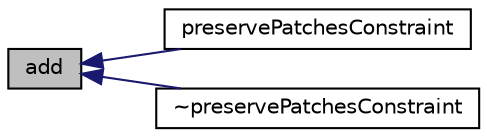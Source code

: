 digraph "add"
{
  bgcolor="transparent";
  edge [fontname="Helvetica",fontsize="10",labelfontname="Helvetica",labelfontsize="10"];
  node [fontname="Helvetica",fontsize="10",shape=record];
  rankdir="LR";
  Node1 [label="add",height=0.2,width=0.4,color="black", fillcolor="grey75", style="filled", fontcolor="black"];
  Node1 -> Node2 [dir="back",color="midnightblue",fontsize="10",style="solid",fontname="Helvetica"];
  Node2 [label="preservePatchesConstraint",height=0.2,width=0.4,color="black",URL="$a02004.html#a7150f2d62355b8fe9deb593b5124a5d2",tooltip="Construct from components. "];
  Node1 -> Node3 [dir="back",color="midnightblue",fontsize="10",style="solid",fontname="Helvetica"];
  Node3 [label="~preservePatchesConstraint",height=0.2,width=0.4,color="black",URL="$a02004.html#a7638395a0c08f89c911f66511aef2b4e",tooltip="Destructor. "];
}

